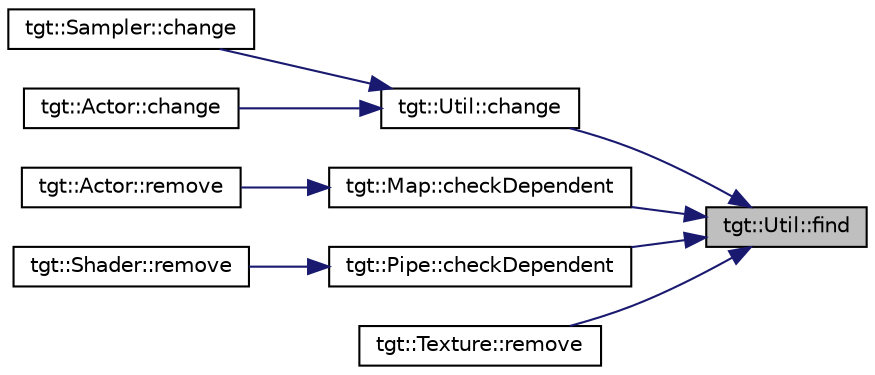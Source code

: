 digraph "tgt::Util::find"
{
 // LATEX_PDF_SIZE
  edge [fontname="Helvetica",fontsize="10",labelfontname="Helvetica",labelfontsize="10"];
  node [fontname="Helvetica",fontsize="10",shape=record];
  rankdir="RL";
  Node1 [label="tgt::Util::find",height=0.2,width=0.4,color="black", fillcolor="grey75", style="filled", fontcolor="black",tooltip=" "];
  Node1 -> Node2 [dir="back",color="midnightblue",fontsize="10",style="solid",fontname="Helvetica"];
  Node2 [label="tgt::Util::change",height=0.2,width=0.4,color="black", fillcolor="white", style="filled",URL="$dd/d64/namespacetgt_1_1_util.html#a3df1d4886690d28d526b1dabc8faaea1",tooltip=" "];
  Node2 -> Node3 [dir="back",color="midnightblue",fontsize="10",style="solid",fontname="Helvetica"];
  Node3 [label="tgt::Sampler::change",height=0.2,width=0.4,color="black", fillcolor="white", style="filled",URL="$d9/dc0/namespacetgt_1_1_sampler.html#a5c03c526317a4026c778c8af10347fc8",tooltip=" "];
  Node2 -> Node4 [dir="back",color="midnightblue",fontsize="10",style="solid",fontname="Helvetica"];
  Node4 [label="tgt::Actor::change",height=0.2,width=0.4,color="black", fillcolor="white", style="filled",URL="$df/dd7/namespacetgt_1_1_actor.html#aa83f41e58c221cf8f58c9fe485463def",tooltip=" "];
  Node1 -> Node5 [dir="back",color="midnightblue",fontsize="10",style="solid",fontname="Helvetica"];
  Node5 [label="tgt::Map::checkDependent",height=0.2,width=0.4,color="black", fillcolor="white", style="filled",URL="$df/ded/namespacetgt_1_1_map.html#a901ee49b32df6ae8b38974e21d440396",tooltip=" "];
  Node5 -> Node6 [dir="back",color="midnightblue",fontsize="10",style="solid",fontname="Helvetica"];
  Node6 [label="tgt::Actor::remove",height=0.2,width=0.4,color="black", fillcolor="white", style="filled",URL="$df/dd7/namespacetgt_1_1_actor.html#ad78eb0c8eeb21a99b90118fa7511a8af",tooltip=" "];
  Node1 -> Node7 [dir="back",color="midnightblue",fontsize="10",style="solid",fontname="Helvetica"];
  Node7 [label="tgt::Pipe::checkDependent",height=0.2,width=0.4,color="black", fillcolor="white", style="filled",URL="$d0/dd1/namespacetgt_1_1_pipe.html#aeb9a695dbbf00e80e77bbb5ab70fcea1",tooltip=" "];
  Node7 -> Node8 [dir="back",color="midnightblue",fontsize="10",style="solid",fontname="Helvetica"];
  Node8 [label="tgt::Shader::remove",height=0.2,width=0.4,color="black", fillcolor="white", style="filled",URL="$df/d8f/namespacetgt_1_1_shader.html#a57056cbc2d6c261fcefe07f0d7d0caf2",tooltip=" "];
  Node1 -> Node9 [dir="back",color="midnightblue",fontsize="10",style="solid",fontname="Helvetica"];
  Node9 [label="tgt::Texture::remove",height=0.2,width=0.4,color="black", fillcolor="white", style="filled",URL="$dd/de3/namespacetgt_1_1_texture.html#a95ef9969bed397fadc5cd49349f34dbd",tooltip=" "];
}
